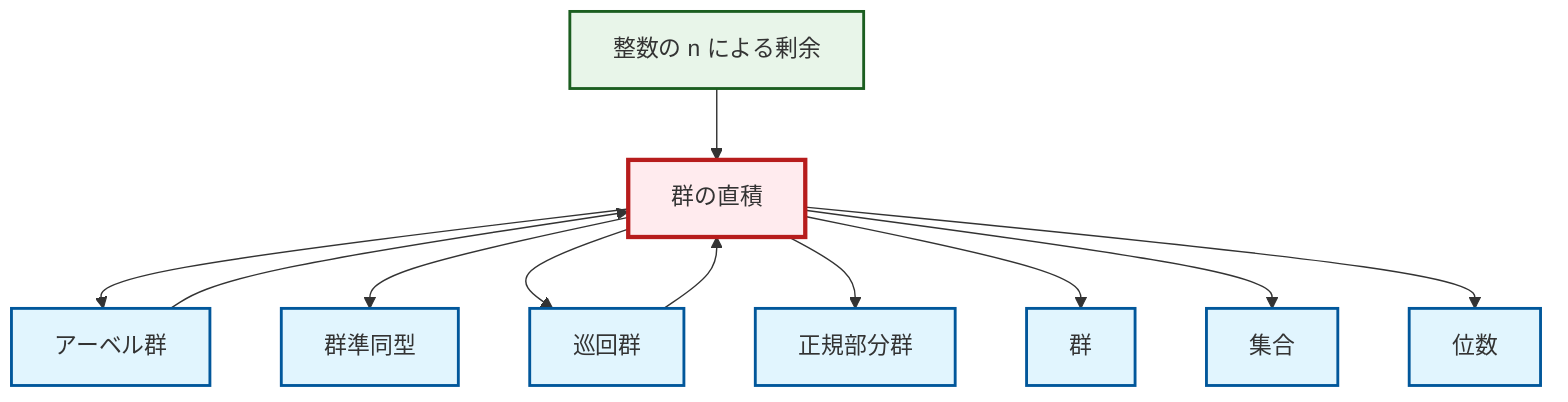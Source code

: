 graph TD
    classDef definition fill:#e1f5fe,stroke:#01579b,stroke-width:2px
    classDef theorem fill:#f3e5f5,stroke:#4a148c,stroke-width:2px
    classDef axiom fill:#fff3e0,stroke:#e65100,stroke-width:2px
    classDef example fill:#e8f5e9,stroke:#1b5e20,stroke-width:2px
    classDef current fill:#ffebee,stroke:#b71c1c,stroke-width:3px
    def-order["位数"]:::definition
    def-homomorphism["群準同型"]:::definition
    def-set["集合"]:::definition
    ex-quotient-integers-mod-n["整数の n による剰余"]:::example
    def-abelian-group["アーベル群"]:::definition
    def-normal-subgroup["正規部分群"]:::definition
    def-group["群"]:::definition
    def-cyclic-group["巡回群"]:::definition
    def-direct-product["群の直積"]:::definition
    def-direct-product --> def-abelian-group
    def-abelian-group --> def-direct-product
    ex-quotient-integers-mod-n --> def-direct-product
    def-direct-product --> def-homomorphism
    def-direct-product --> def-cyclic-group
    def-direct-product --> def-normal-subgroup
    def-direct-product --> def-group
    def-cyclic-group --> def-direct-product
    def-direct-product --> def-set
    def-direct-product --> def-order
    class def-direct-product current